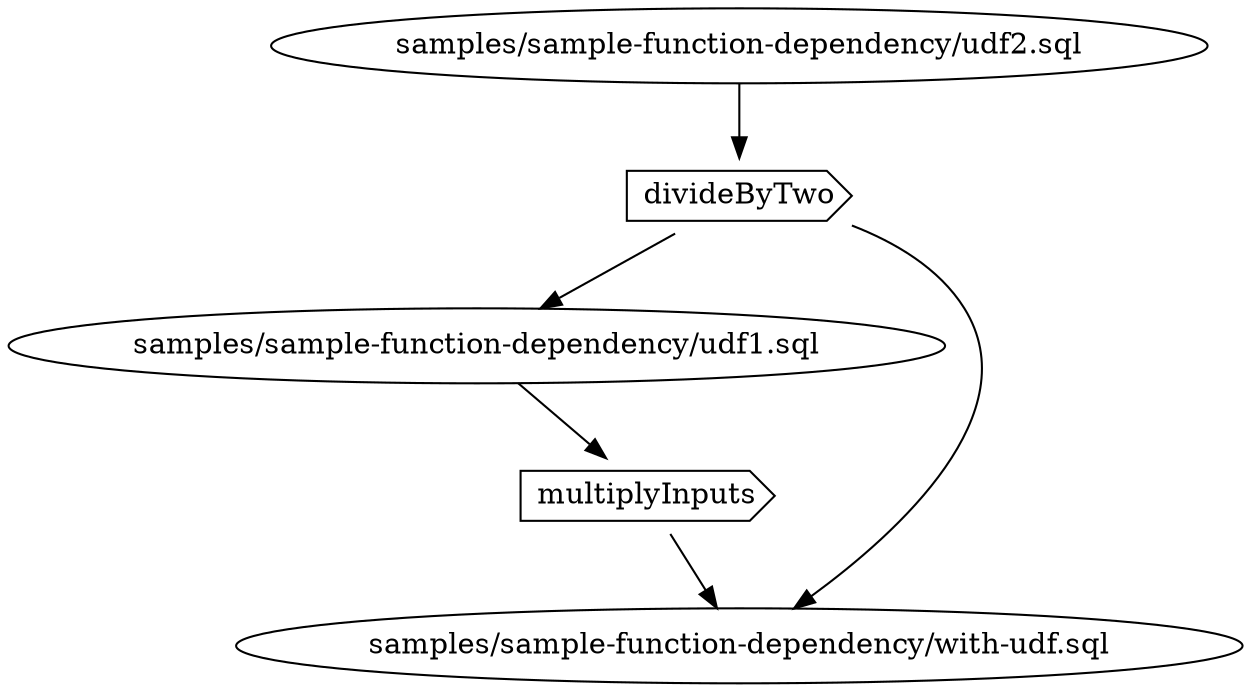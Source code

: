 digraph G {
0 [label="samples/sample-function-dependency/udf1.sql", shape="", type=query];
1 [label="samples/sample-function-dependency/udf2.sql", shape="", type=query];
2 [label="samples/sample-function-dependency/with-udf.sql", shape="", type=query];
3 [label=divideByTwo, shape=cds, type=function];
4 [label=multiplyInputs, shape=cds, type=function];
0->4 ;
1->3 ;
3->2 ;
3->0 ;
4->2 ;
}
